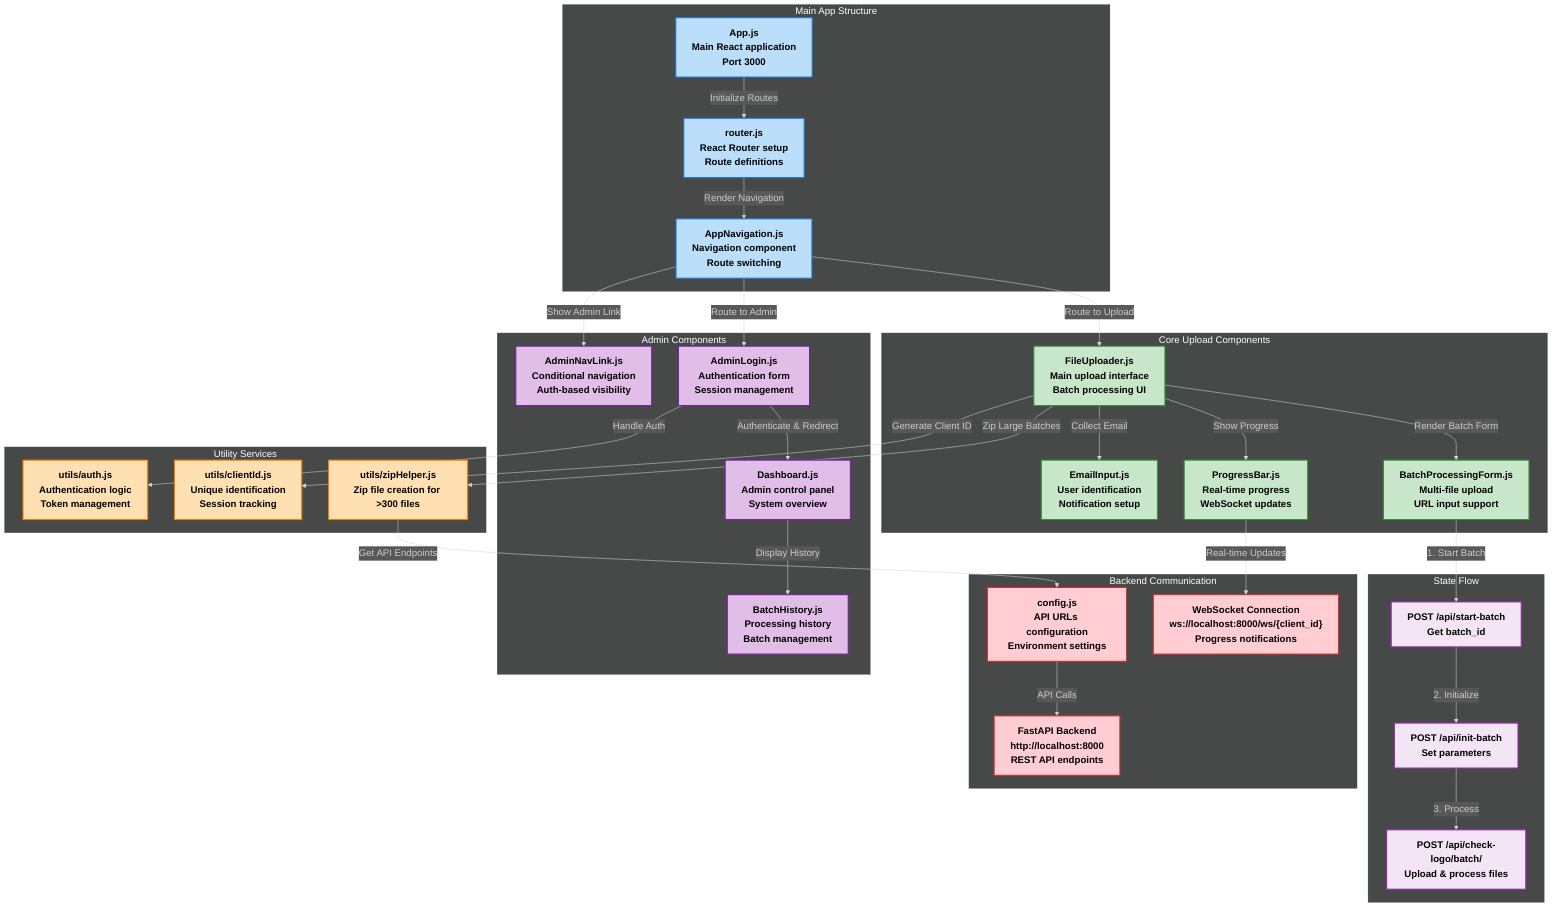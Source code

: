 %%{init: {'theme': 'dark', 'themeVariables': { 'fontFamily': 'arial', 'fontSize': '18px', 'fontWeight': 'bold'}}}%%
graph TD
    subgraph "Main App Structure"
        style A fill:#bbdefb,stroke:#1976d2,stroke-width:2px,color:#000000,font-weight:bold
        style B fill:#bbdefb,stroke:#1976d2,stroke-width:2px,color:#000000,font-weight:bold
        style C fill:#bbdefb,stroke:#1976d2,stroke-width:2px,color:#000000,font-weight:bold
        A["App.js<br/>Main React application<br/>Port 3000"] -->|"Initialize Routes"| B["router.js<br/>React Router setup<br/>Route definitions"]
        B -->|"Render Navigation"| C["AppNavigation.js<br/>Navigation component<br/>Route switching"]
    end

    subgraph "Core Upload Components"
        style D1 fill:#c8e6c9,stroke:#388e3c,stroke-width:2px,color:#000000,font-weight:bold
        style D2 fill:#c8e6c9,stroke:#388e3c,stroke-width:2px,color:#000000,font-weight:bold
        style D3 fill:#c8e6c9,stroke:#388e3c,stroke-width:2px,color:#000000,font-weight:bold
        style D4 fill:#c8e6c9,stroke:#388e3c,stroke-width:2px,color:#000000,font-weight:bold
        C -->|"Route to Upload"| D1["FileUploader.js<br/>Main upload interface<br/>Batch processing UI"]
        D1 -->|"Render Batch Form"| D2["BatchProcessingForm.js<br/>Multi-file upload<br/>URL input support"]
        D1 -->|"Show Progress"| D3["ProgressBar.js<br/>Real-time progress<br/>WebSocket updates"]
        D1 -->|"Collect Email"| D4["EmailInput.js<br/>User identification<br/>Notification setup"]
    end

    subgraph "Admin Components"
        style E1 fill:#e1bee7,stroke:#7b1fa2,stroke-width:2px,color:#000000,font-weight:bold
        style E2 fill:#e1bee7,stroke:#7b1fa2,stroke-width:2px,color:#000000,font-weight:bold
        style E3 fill:#e1bee7,stroke:#7b1fa2,stroke-width:2px,color:#000000,font-weight:bold
        style E4 fill:#e1bee7,stroke:#7b1fa2,stroke-width:2px,color:#000000,font-weight:bold
        C -->|"Route to Admin"| E1["AdminLogin.js<br/>Authentication form<br/>Session management"]
        E1 -->|"Authenticate & Redirect"| E2["Dashboard.js<br/>Admin control panel<br/>System overview"]
        E2 -->|"Display History"| E3["BatchHistory.js<br/>Processing history<br/>Batch management"]
        C -->|"Show Admin Link"| E4["AdminNavLink.js<br/>Conditional navigation<br/>Auth-based visibility"]
    end

    subgraph "Utility Services"
        style F1 fill:#ffe0b2,stroke:#f57c00,stroke-width:2px,color:#000000,font-weight:bold
        style F2 fill:#ffe0b2,stroke:#f57c00,stroke-width:2px,color:#000000,font-weight:bold
        style F3 fill:#ffe0b2,stroke:#f57c00,stroke-width:2px,color:#000000,font-weight:bold
        D1 -->|"Zip Large Batches"| F1["utils/zipHelper.js<br/>Zip file creation for >300 files"]
        D1 -->|"Generate Client ID"| F2["utils/clientId.js<br/>Unique identification<br/>Session tracking"]
        E1 -->|"Handle Auth"| F3["utils/auth.js<br/>Authentication logic<br/>Token management"]
    end

    subgraph "Backend Communication"
        style G1 fill:#ffcdd2,stroke:#d32f2f,stroke-width:2px,color:#000000,font-weight:bold
        style G2 fill:#ffcdd2,stroke:#d32f2f,stroke-width:2px,color:#000000,font-weight:bold
        style G3 fill:#ffcdd2,stroke:#d32f2f,stroke-width:2px,color:#000000,font-weight:bold
        F1 -->|"Get API Endpoints"| G1["config.js<br/>API URLs configuration<br/>Environment settings"]
        D3 -->|"Real-time Updates"| G2["WebSocket Connection<br/>ws://localhost:8000/ws/{client_id}<br/>Progress notifications"]
        G1 -->|"API Calls"| G3["FastAPI Backend<br/>http://localhost:8000<br/>REST API endpoints"]
    end

    subgraph "State Flow"
        style H1 fill:#f3e5f5,stroke:#9c27b0,stroke-width:2px,color:#000000,font-weight:bold
        style H2 fill:#f3e5f5,stroke:#9c27b0,stroke-width:2px,color:#000000,font-weight:bold
        style H3 fill:#f3e5f5,stroke:#9c27b0,stroke-width:2px,color:#000000,font-weight:bold
        D2 -->|"1. Start Batch"| H1["POST /api/start-batch<br/>Get batch_id"]
        H1 -->|"2. Initialize"| H2["POST /api/init-batch<br/>Set parameters"]
        H2 -->|"3. Process"| H3["POST /api/check-logo/batch/<br/>Upload & process files"]
    end